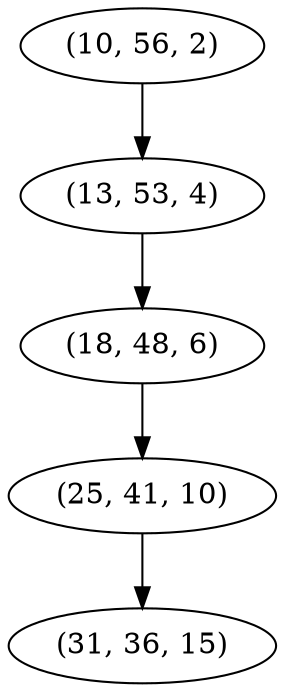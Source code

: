 digraph tree {
    "(10, 56, 2)";
    "(13, 53, 4)";
    "(18, 48, 6)";
    "(25, 41, 10)";
    "(31, 36, 15)";
    "(10, 56, 2)" -> "(13, 53, 4)";
    "(13, 53, 4)" -> "(18, 48, 6)";
    "(18, 48, 6)" -> "(25, 41, 10)";
    "(25, 41, 10)" -> "(31, 36, 15)";
}
